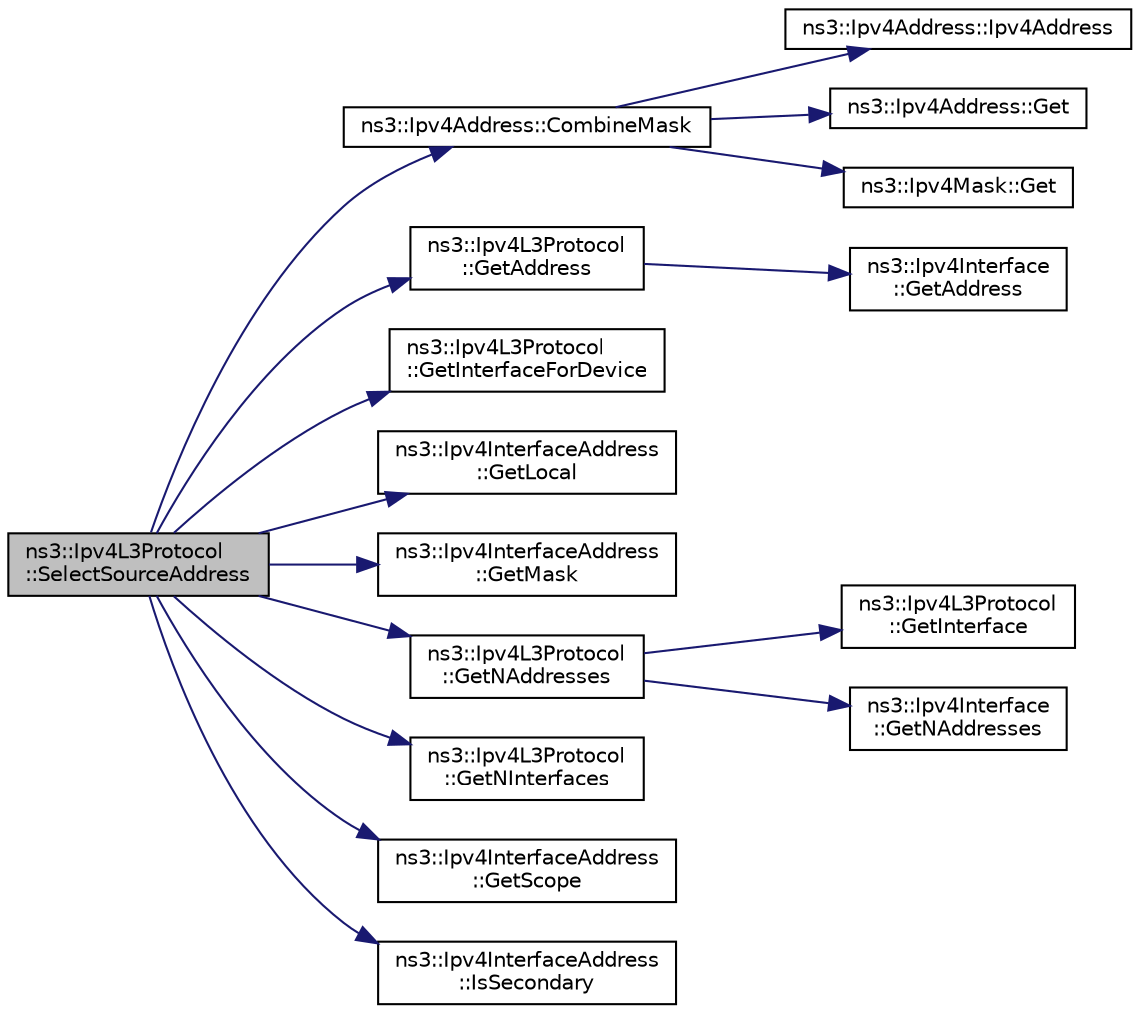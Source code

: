 digraph "ns3::Ipv4L3Protocol::SelectSourceAddress"
{
 // LATEX_PDF_SIZE
  edge [fontname="Helvetica",fontsize="10",labelfontname="Helvetica",labelfontsize="10"];
  node [fontname="Helvetica",fontsize="10",shape=record];
  rankdir="LR";
  Node1 [label="ns3::Ipv4L3Protocol\l::SelectSourceAddress",height=0.2,width=0.4,color="black", fillcolor="grey75", style="filled", fontcolor="black",tooltip="Return the first primary source address with scope less than or equal to the requested scope,..."];
  Node1 -> Node2 [color="midnightblue",fontsize="10",style="solid",fontname="Helvetica"];
  Node2 [label="ns3::Ipv4Address::CombineMask",height=0.2,width=0.4,color="black", fillcolor="white", style="filled",URL="$classns3_1_1_ipv4_address.html#adfdc8899f368a102d7286f7110866d57",tooltip="Combine this address with a network mask."];
  Node2 -> Node3 [color="midnightblue",fontsize="10",style="solid",fontname="Helvetica"];
  Node3 [label="ns3::Ipv4Address::Ipv4Address",height=0.2,width=0.4,color="black", fillcolor="white", style="filled",URL="$classns3_1_1_ipv4_address.html#aaabb51dd481f4b6908afd72affc49b20",tooltip=" "];
  Node2 -> Node4 [color="midnightblue",fontsize="10",style="solid",fontname="Helvetica"];
  Node4 [label="ns3::Ipv4Address::Get",height=0.2,width=0.4,color="black", fillcolor="white", style="filled",URL="$classns3_1_1_ipv4_address.html#a154da9b1ff6eb451dc4840613fe43e73",tooltip="Get the host-order 32-bit IP address."];
  Node2 -> Node5 [color="midnightblue",fontsize="10",style="solid",fontname="Helvetica"];
  Node5 [label="ns3::Ipv4Mask::Get",height=0.2,width=0.4,color="black", fillcolor="white", style="filled",URL="$classns3_1_1_ipv4_mask.html#af0e131a08c4b0c983e92568fd4b23712",tooltip="Get the host-order 32-bit IP mask."];
  Node1 -> Node6 [color="midnightblue",fontsize="10",style="solid",fontname="Helvetica"];
  Node6 [label="ns3::Ipv4L3Protocol\l::GetAddress",height=0.2,width=0.4,color="black", fillcolor="white", style="filled",URL="$classns3_1_1_ipv4_l3_protocol.html#af5d981c81fd2401be797d98c5d72f59e",tooltip="Because addresses can be removed, the addressIndex is not guaranteed to be static across calls to thi..."];
  Node6 -> Node7 [color="midnightblue",fontsize="10",style="solid",fontname="Helvetica"];
  Node7 [label="ns3::Ipv4Interface\l::GetAddress",height=0.2,width=0.4,color="black", fillcolor="white", style="filled",URL="$classns3_1_1_ipv4_interface.html#a3e76c7d56420bb96121509d880eab3b3",tooltip=" "];
  Node1 -> Node8 [color="midnightblue",fontsize="10",style="solid",fontname="Helvetica"];
  Node8 [label="ns3::Ipv4L3Protocol\l::GetInterfaceForDevice",height=0.2,width=0.4,color="black", fillcolor="white", style="filled",URL="$classns3_1_1_ipv4_l3_protocol.html#aec5d3a9e28502ca08a0c0c85781bcfd9",tooltip=" "];
  Node1 -> Node9 [color="midnightblue",fontsize="10",style="solid",fontname="Helvetica"];
  Node9 [label="ns3::Ipv4InterfaceAddress\l::GetLocal",height=0.2,width=0.4,color="black", fillcolor="white", style="filled",URL="$classns3_1_1_ipv4_interface_address.html#a6d04c0c9e2a4ab8a9d73c5edf7a93072",tooltip="Get the local address."];
  Node1 -> Node10 [color="midnightblue",fontsize="10",style="solid",fontname="Helvetica"];
  Node10 [label="ns3::Ipv4InterfaceAddress\l::GetMask",height=0.2,width=0.4,color="black", fillcolor="white", style="filled",URL="$classns3_1_1_ipv4_interface_address.html#a5bbf2672568c72ebbb543f38c59dd29c",tooltip="Get the network mask."];
  Node1 -> Node11 [color="midnightblue",fontsize="10",style="solid",fontname="Helvetica"];
  Node11 [label="ns3::Ipv4L3Protocol\l::GetNAddresses",height=0.2,width=0.4,color="black", fillcolor="white", style="filled",URL="$classns3_1_1_ipv4_l3_protocol.html#a41e791da23ac8f30998fe1b9974e93fa",tooltip=" "];
  Node11 -> Node12 [color="midnightblue",fontsize="10",style="solid",fontname="Helvetica"];
  Node12 [label="ns3::Ipv4L3Protocol\l::GetInterface",height=0.2,width=0.4,color="black", fillcolor="white", style="filled",URL="$classns3_1_1_ipv4_l3_protocol.html#adf569cb8d83a6d3a23dcd149743d7731",tooltip="Get an interface."];
  Node11 -> Node13 [color="midnightblue",fontsize="10",style="solid",fontname="Helvetica"];
  Node13 [label="ns3::Ipv4Interface\l::GetNAddresses",height=0.2,width=0.4,color="black", fillcolor="white", style="filled",URL="$classns3_1_1_ipv4_interface.html#a49f95ea340a9164418a38cac3b3173c5",tooltip=" "];
  Node1 -> Node14 [color="midnightblue",fontsize="10",style="solid",fontname="Helvetica"];
  Node14 [label="ns3::Ipv4L3Protocol\l::GetNInterfaces",height=0.2,width=0.4,color="black", fillcolor="white", style="filled",URL="$classns3_1_1_ipv4_l3_protocol.html#aef3df0122b33cd4385275452d68f79e1",tooltip=" "];
  Node1 -> Node15 [color="midnightblue",fontsize="10",style="solid",fontname="Helvetica"];
  Node15 [label="ns3::Ipv4InterfaceAddress\l::GetScope",height=0.2,width=0.4,color="black", fillcolor="white", style="filled",URL="$classns3_1_1_ipv4_interface_address.html#a1eebea169cc491e509c930714aecc474",tooltip="Get address scope."];
  Node1 -> Node16 [color="midnightblue",fontsize="10",style="solid",fontname="Helvetica"];
  Node16 [label="ns3::Ipv4InterfaceAddress\l::IsSecondary",height=0.2,width=0.4,color="black", fillcolor="white", style="filled",URL="$classns3_1_1_ipv4_interface_address.html#a8702979df352770b8a93cc728d1e25db",tooltip="Check if the address is a secondary address."];
}

